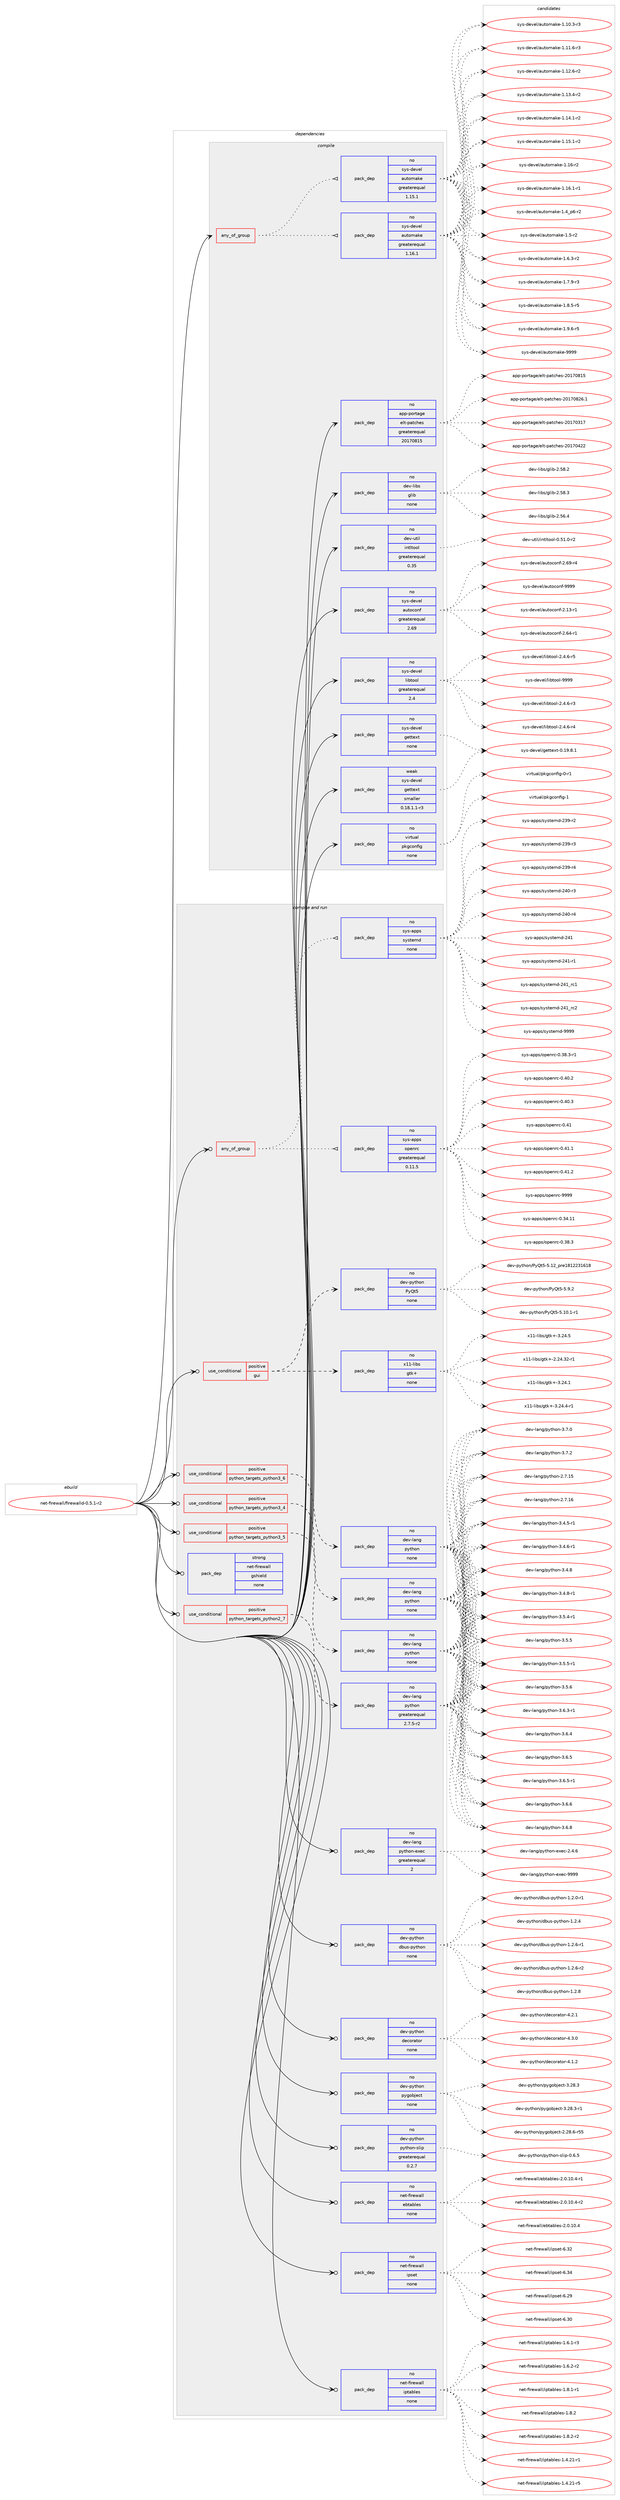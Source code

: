 digraph prolog {

# *************
# Graph options
# *************

newrank=true;
concentrate=true;
compound=true;
graph [rankdir=LR,fontname=Helvetica,fontsize=10,ranksep=1.5];#, ranksep=2.5, nodesep=0.2];
edge  [arrowhead=vee];
node  [fontname=Helvetica,fontsize=10];

# **********
# The ebuild
# **********

subgraph cluster_leftcol {
color=gray;
rank=same;
label=<<i>ebuild</i>>;
id [label="net-firewall/firewalld-0.5.1-r2", color=red, width=4, href="../net-firewall/firewalld-0.5.1-r2.svg"];
}

# ****************
# The dependencies
# ****************

subgraph cluster_midcol {
color=gray;
label=<<i>dependencies</i>>;
subgraph cluster_compile {
fillcolor="#eeeeee";
style=filled;
label=<<i>compile</i>>;
subgraph any25965 {
dependency1651600 [label=<<TABLE BORDER="0" CELLBORDER="1" CELLSPACING="0" CELLPADDING="4"><TR><TD CELLPADDING="10">any_of_group</TD></TR></TABLE>>, shape=none, color=red];subgraph pack1180684 {
dependency1651601 [label=<<TABLE BORDER="0" CELLBORDER="1" CELLSPACING="0" CELLPADDING="4" WIDTH="220"><TR><TD ROWSPAN="6" CELLPADDING="30">pack_dep</TD></TR><TR><TD WIDTH="110">no</TD></TR><TR><TD>sys-devel</TD></TR><TR><TD>automake</TD></TR><TR><TD>greaterequal</TD></TR><TR><TD>1.16.1</TD></TR></TABLE>>, shape=none, color=blue];
}
dependency1651600:e -> dependency1651601:w [weight=20,style="dotted",arrowhead="oinv"];
subgraph pack1180685 {
dependency1651602 [label=<<TABLE BORDER="0" CELLBORDER="1" CELLSPACING="0" CELLPADDING="4" WIDTH="220"><TR><TD ROWSPAN="6" CELLPADDING="30">pack_dep</TD></TR><TR><TD WIDTH="110">no</TD></TR><TR><TD>sys-devel</TD></TR><TR><TD>automake</TD></TR><TR><TD>greaterequal</TD></TR><TR><TD>1.15.1</TD></TR></TABLE>>, shape=none, color=blue];
}
dependency1651600:e -> dependency1651602:w [weight=20,style="dotted",arrowhead="oinv"];
}
id:e -> dependency1651600:w [weight=20,style="solid",arrowhead="vee"];
subgraph pack1180686 {
dependency1651603 [label=<<TABLE BORDER="0" CELLBORDER="1" CELLSPACING="0" CELLPADDING="4" WIDTH="220"><TR><TD ROWSPAN="6" CELLPADDING="30">pack_dep</TD></TR><TR><TD WIDTH="110">no</TD></TR><TR><TD>app-portage</TD></TR><TR><TD>elt-patches</TD></TR><TR><TD>greaterequal</TD></TR><TR><TD>20170815</TD></TR></TABLE>>, shape=none, color=blue];
}
id:e -> dependency1651603:w [weight=20,style="solid",arrowhead="vee"];
subgraph pack1180687 {
dependency1651604 [label=<<TABLE BORDER="0" CELLBORDER="1" CELLSPACING="0" CELLPADDING="4" WIDTH="220"><TR><TD ROWSPAN="6" CELLPADDING="30">pack_dep</TD></TR><TR><TD WIDTH="110">no</TD></TR><TR><TD>dev-libs</TD></TR><TR><TD>glib</TD></TR><TR><TD>none</TD></TR><TR><TD></TD></TR></TABLE>>, shape=none, color=blue];
}
id:e -> dependency1651604:w [weight=20,style="solid",arrowhead="vee"];
subgraph pack1180688 {
dependency1651605 [label=<<TABLE BORDER="0" CELLBORDER="1" CELLSPACING="0" CELLPADDING="4" WIDTH="220"><TR><TD ROWSPAN="6" CELLPADDING="30">pack_dep</TD></TR><TR><TD WIDTH="110">no</TD></TR><TR><TD>dev-util</TD></TR><TR><TD>intltool</TD></TR><TR><TD>greaterequal</TD></TR><TR><TD>0.35</TD></TR></TABLE>>, shape=none, color=blue];
}
id:e -> dependency1651605:w [weight=20,style="solid",arrowhead="vee"];
subgraph pack1180689 {
dependency1651606 [label=<<TABLE BORDER="0" CELLBORDER="1" CELLSPACING="0" CELLPADDING="4" WIDTH="220"><TR><TD ROWSPAN="6" CELLPADDING="30">pack_dep</TD></TR><TR><TD WIDTH="110">no</TD></TR><TR><TD>sys-devel</TD></TR><TR><TD>autoconf</TD></TR><TR><TD>greaterequal</TD></TR><TR><TD>2.69</TD></TR></TABLE>>, shape=none, color=blue];
}
id:e -> dependency1651606:w [weight=20,style="solid",arrowhead="vee"];
subgraph pack1180690 {
dependency1651607 [label=<<TABLE BORDER="0" CELLBORDER="1" CELLSPACING="0" CELLPADDING="4" WIDTH="220"><TR><TD ROWSPAN="6" CELLPADDING="30">pack_dep</TD></TR><TR><TD WIDTH="110">no</TD></TR><TR><TD>sys-devel</TD></TR><TR><TD>gettext</TD></TR><TR><TD>none</TD></TR><TR><TD></TD></TR></TABLE>>, shape=none, color=blue];
}
id:e -> dependency1651607:w [weight=20,style="solid",arrowhead="vee"];
subgraph pack1180691 {
dependency1651608 [label=<<TABLE BORDER="0" CELLBORDER="1" CELLSPACING="0" CELLPADDING="4" WIDTH="220"><TR><TD ROWSPAN="6" CELLPADDING="30">pack_dep</TD></TR><TR><TD WIDTH="110">no</TD></TR><TR><TD>sys-devel</TD></TR><TR><TD>libtool</TD></TR><TR><TD>greaterequal</TD></TR><TR><TD>2.4</TD></TR></TABLE>>, shape=none, color=blue];
}
id:e -> dependency1651608:w [weight=20,style="solid",arrowhead="vee"];
subgraph pack1180692 {
dependency1651609 [label=<<TABLE BORDER="0" CELLBORDER="1" CELLSPACING="0" CELLPADDING="4" WIDTH="220"><TR><TD ROWSPAN="6" CELLPADDING="30">pack_dep</TD></TR><TR><TD WIDTH="110">no</TD></TR><TR><TD>virtual</TD></TR><TR><TD>pkgconfig</TD></TR><TR><TD>none</TD></TR><TR><TD></TD></TR></TABLE>>, shape=none, color=blue];
}
id:e -> dependency1651609:w [weight=20,style="solid",arrowhead="vee"];
subgraph pack1180693 {
dependency1651610 [label=<<TABLE BORDER="0" CELLBORDER="1" CELLSPACING="0" CELLPADDING="4" WIDTH="220"><TR><TD ROWSPAN="6" CELLPADDING="30">pack_dep</TD></TR><TR><TD WIDTH="110">weak</TD></TR><TR><TD>sys-devel</TD></TR><TR><TD>gettext</TD></TR><TR><TD>smaller</TD></TR><TR><TD>0.18.1.1-r3</TD></TR></TABLE>>, shape=none, color=blue];
}
id:e -> dependency1651610:w [weight=20,style="solid",arrowhead="vee"];
}
subgraph cluster_compileandrun {
fillcolor="#eeeeee";
style=filled;
label=<<i>compile and run</i>>;
subgraph any25966 {
dependency1651611 [label=<<TABLE BORDER="0" CELLBORDER="1" CELLSPACING="0" CELLPADDING="4"><TR><TD CELLPADDING="10">any_of_group</TD></TR></TABLE>>, shape=none, color=red];subgraph pack1180694 {
dependency1651612 [label=<<TABLE BORDER="0" CELLBORDER="1" CELLSPACING="0" CELLPADDING="4" WIDTH="220"><TR><TD ROWSPAN="6" CELLPADDING="30">pack_dep</TD></TR><TR><TD WIDTH="110">no</TD></TR><TR><TD>sys-apps</TD></TR><TR><TD>openrc</TD></TR><TR><TD>greaterequal</TD></TR><TR><TD>0.11.5</TD></TR></TABLE>>, shape=none, color=blue];
}
dependency1651611:e -> dependency1651612:w [weight=20,style="dotted",arrowhead="oinv"];
subgraph pack1180695 {
dependency1651613 [label=<<TABLE BORDER="0" CELLBORDER="1" CELLSPACING="0" CELLPADDING="4" WIDTH="220"><TR><TD ROWSPAN="6" CELLPADDING="30">pack_dep</TD></TR><TR><TD WIDTH="110">no</TD></TR><TR><TD>sys-apps</TD></TR><TR><TD>systemd</TD></TR><TR><TD>none</TD></TR><TR><TD></TD></TR></TABLE>>, shape=none, color=blue];
}
dependency1651611:e -> dependency1651613:w [weight=20,style="dotted",arrowhead="oinv"];
}
id:e -> dependency1651611:w [weight=20,style="solid",arrowhead="odotvee"];
subgraph cond444168 {
dependency1651614 [label=<<TABLE BORDER="0" CELLBORDER="1" CELLSPACING="0" CELLPADDING="4"><TR><TD ROWSPAN="3" CELLPADDING="10">use_conditional</TD></TR><TR><TD>positive</TD></TR><TR><TD>gui</TD></TR></TABLE>>, shape=none, color=red];
subgraph pack1180696 {
dependency1651615 [label=<<TABLE BORDER="0" CELLBORDER="1" CELLSPACING="0" CELLPADDING="4" WIDTH="220"><TR><TD ROWSPAN="6" CELLPADDING="30">pack_dep</TD></TR><TR><TD WIDTH="110">no</TD></TR><TR><TD>x11-libs</TD></TR><TR><TD>gtk+</TD></TR><TR><TD>none</TD></TR><TR><TD></TD></TR></TABLE>>, shape=none, color=blue];
}
dependency1651614:e -> dependency1651615:w [weight=20,style="dashed",arrowhead="vee"];
subgraph pack1180697 {
dependency1651616 [label=<<TABLE BORDER="0" CELLBORDER="1" CELLSPACING="0" CELLPADDING="4" WIDTH="220"><TR><TD ROWSPAN="6" CELLPADDING="30">pack_dep</TD></TR><TR><TD WIDTH="110">no</TD></TR><TR><TD>dev-python</TD></TR><TR><TD>PyQt5</TD></TR><TR><TD>none</TD></TR><TR><TD></TD></TR></TABLE>>, shape=none, color=blue];
}
dependency1651614:e -> dependency1651616:w [weight=20,style="dashed",arrowhead="vee"];
}
id:e -> dependency1651614:w [weight=20,style="solid",arrowhead="odotvee"];
subgraph cond444169 {
dependency1651617 [label=<<TABLE BORDER="0" CELLBORDER="1" CELLSPACING="0" CELLPADDING="4"><TR><TD ROWSPAN="3" CELLPADDING="10">use_conditional</TD></TR><TR><TD>positive</TD></TR><TR><TD>python_targets_python2_7</TD></TR></TABLE>>, shape=none, color=red];
subgraph pack1180698 {
dependency1651618 [label=<<TABLE BORDER="0" CELLBORDER="1" CELLSPACING="0" CELLPADDING="4" WIDTH="220"><TR><TD ROWSPAN="6" CELLPADDING="30">pack_dep</TD></TR><TR><TD WIDTH="110">no</TD></TR><TR><TD>dev-lang</TD></TR><TR><TD>python</TD></TR><TR><TD>greaterequal</TD></TR><TR><TD>2.7.5-r2</TD></TR></TABLE>>, shape=none, color=blue];
}
dependency1651617:e -> dependency1651618:w [weight=20,style="dashed",arrowhead="vee"];
}
id:e -> dependency1651617:w [weight=20,style="solid",arrowhead="odotvee"];
subgraph cond444170 {
dependency1651619 [label=<<TABLE BORDER="0" CELLBORDER="1" CELLSPACING="0" CELLPADDING="4"><TR><TD ROWSPAN="3" CELLPADDING="10">use_conditional</TD></TR><TR><TD>positive</TD></TR><TR><TD>python_targets_python3_4</TD></TR></TABLE>>, shape=none, color=red];
subgraph pack1180699 {
dependency1651620 [label=<<TABLE BORDER="0" CELLBORDER="1" CELLSPACING="0" CELLPADDING="4" WIDTH="220"><TR><TD ROWSPAN="6" CELLPADDING="30">pack_dep</TD></TR><TR><TD WIDTH="110">no</TD></TR><TR><TD>dev-lang</TD></TR><TR><TD>python</TD></TR><TR><TD>none</TD></TR><TR><TD></TD></TR></TABLE>>, shape=none, color=blue];
}
dependency1651619:e -> dependency1651620:w [weight=20,style="dashed",arrowhead="vee"];
}
id:e -> dependency1651619:w [weight=20,style="solid",arrowhead="odotvee"];
subgraph cond444171 {
dependency1651621 [label=<<TABLE BORDER="0" CELLBORDER="1" CELLSPACING="0" CELLPADDING="4"><TR><TD ROWSPAN="3" CELLPADDING="10">use_conditional</TD></TR><TR><TD>positive</TD></TR><TR><TD>python_targets_python3_5</TD></TR></TABLE>>, shape=none, color=red];
subgraph pack1180700 {
dependency1651622 [label=<<TABLE BORDER="0" CELLBORDER="1" CELLSPACING="0" CELLPADDING="4" WIDTH="220"><TR><TD ROWSPAN="6" CELLPADDING="30">pack_dep</TD></TR><TR><TD WIDTH="110">no</TD></TR><TR><TD>dev-lang</TD></TR><TR><TD>python</TD></TR><TR><TD>none</TD></TR><TR><TD></TD></TR></TABLE>>, shape=none, color=blue];
}
dependency1651621:e -> dependency1651622:w [weight=20,style="dashed",arrowhead="vee"];
}
id:e -> dependency1651621:w [weight=20,style="solid",arrowhead="odotvee"];
subgraph cond444172 {
dependency1651623 [label=<<TABLE BORDER="0" CELLBORDER="1" CELLSPACING="0" CELLPADDING="4"><TR><TD ROWSPAN="3" CELLPADDING="10">use_conditional</TD></TR><TR><TD>positive</TD></TR><TR><TD>python_targets_python3_6</TD></TR></TABLE>>, shape=none, color=red];
subgraph pack1180701 {
dependency1651624 [label=<<TABLE BORDER="0" CELLBORDER="1" CELLSPACING="0" CELLPADDING="4" WIDTH="220"><TR><TD ROWSPAN="6" CELLPADDING="30">pack_dep</TD></TR><TR><TD WIDTH="110">no</TD></TR><TR><TD>dev-lang</TD></TR><TR><TD>python</TD></TR><TR><TD>none</TD></TR><TR><TD></TD></TR></TABLE>>, shape=none, color=blue];
}
dependency1651623:e -> dependency1651624:w [weight=20,style="dashed",arrowhead="vee"];
}
id:e -> dependency1651623:w [weight=20,style="solid",arrowhead="odotvee"];
subgraph pack1180702 {
dependency1651625 [label=<<TABLE BORDER="0" CELLBORDER="1" CELLSPACING="0" CELLPADDING="4" WIDTH="220"><TR><TD ROWSPAN="6" CELLPADDING="30">pack_dep</TD></TR><TR><TD WIDTH="110">no</TD></TR><TR><TD>dev-lang</TD></TR><TR><TD>python-exec</TD></TR><TR><TD>greaterequal</TD></TR><TR><TD>2</TD></TR></TABLE>>, shape=none, color=blue];
}
id:e -> dependency1651625:w [weight=20,style="solid",arrowhead="odotvee"];
subgraph pack1180703 {
dependency1651626 [label=<<TABLE BORDER="0" CELLBORDER="1" CELLSPACING="0" CELLPADDING="4" WIDTH="220"><TR><TD ROWSPAN="6" CELLPADDING="30">pack_dep</TD></TR><TR><TD WIDTH="110">no</TD></TR><TR><TD>dev-python</TD></TR><TR><TD>dbus-python</TD></TR><TR><TD>none</TD></TR><TR><TD></TD></TR></TABLE>>, shape=none, color=blue];
}
id:e -> dependency1651626:w [weight=20,style="solid",arrowhead="odotvee"];
subgraph pack1180704 {
dependency1651627 [label=<<TABLE BORDER="0" CELLBORDER="1" CELLSPACING="0" CELLPADDING="4" WIDTH="220"><TR><TD ROWSPAN="6" CELLPADDING="30">pack_dep</TD></TR><TR><TD WIDTH="110">no</TD></TR><TR><TD>dev-python</TD></TR><TR><TD>decorator</TD></TR><TR><TD>none</TD></TR><TR><TD></TD></TR></TABLE>>, shape=none, color=blue];
}
id:e -> dependency1651627:w [weight=20,style="solid",arrowhead="odotvee"];
subgraph pack1180705 {
dependency1651628 [label=<<TABLE BORDER="0" CELLBORDER="1" CELLSPACING="0" CELLPADDING="4" WIDTH="220"><TR><TD ROWSPAN="6" CELLPADDING="30">pack_dep</TD></TR><TR><TD WIDTH="110">no</TD></TR><TR><TD>dev-python</TD></TR><TR><TD>pygobject</TD></TR><TR><TD>none</TD></TR><TR><TD></TD></TR></TABLE>>, shape=none, color=blue];
}
id:e -> dependency1651628:w [weight=20,style="solid",arrowhead="odotvee"];
subgraph pack1180706 {
dependency1651629 [label=<<TABLE BORDER="0" CELLBORDER="1" CELLSPACING="0" CELLPADDING="4" WIDTH="220"><TR><TD ROWSPAN="6" CELLPADDING="30">pack_dep</TD></TR><TR><TD WIDTH="110">no</TD></TR><TR><TD>dev-python</TD></TR><TR><TD>python-slip</TD></TR><TR><TD>greaterequal</TD></TR><TR><TD>0.2.7</TD></TR></TABLE>>, shape=none, color=blue];
}
id:e -> dependency1651629:w [weight=20,style="solid",arrowhead="odotvee"];
subgraph pack1180707 {
dependency1651630 [label=<<TABLE BORDER="0" CELLBORDER="1" CELLSPACING="0" CELLPADDING="4" WIDTH="220"><TR><TD ROWSPAN="6" CELLPADDING="30">pack_dep</TD></TR><TR><TD WIDTH="110">no</TD></TR><TR><TD>net-firewall</TD></TR><TR><TD>ebtables</TD></TR><TR><TD>none</TD></TR><TR><TD></TD></TR></TABLE>>, shape=none, color=blue];
}
id:e -> dependency1651630:w [weight=20,style="solid",arrowhead="odotvee"];
subgraph pack1180708 {
dependency1651631 [label=<<TABLE BORDER="0" CELLBORDER="1" CELLSPACING="0" CELLPADDING="4" WIDTH="220"><TR><TD ROWSPAN="6" CELLPADDING="30">pack_dep</TD></TR><TR><TD WIDTH="110">no</TD></TR><TR><TD>net-firewall</TD></TR><TR><TD>ipset</TD></TR><TR><TD>none</TD></TR><TR><TD></TD></TR></TABLE>>, shape=none, color=blue];
}
id:e -> dependency1651631:w [weight=20,style="solid",arrowhead="odotvee"];
subgraph pack1180709 {
dependency1651632 [label=<<TABLE BORDER="0" CELLBORDER="1" CELLSPACING="0" CELLPADDING="4" WIDTH="220"><TR><TD ROWSPAN="6" CELLPADDING="30">pack_dep</TD></TR><TR><TD WIDTH="110">no</TD></TR><TR><TD>net-firewall</TD></TR><TR><TD>iptables</TD></TR><TR><TD>none</TD></TR><TR><TD></TD></TR></TABLE>>, shape=none, color=blue];
}
id:e -> dependency1651632:w [weight=20,style="solid",arrowhead="odotvee"];
subgraph pack1180710 {
dependency1651633 [label=<<TABLE BORDER="0" CELLBORDER="1" CELLSPACING="0" CELLPADDING="4" WIDTH="220"><TR><TD ROWSPAN="6" CELLPADDING="30">pack_dep</TD></TR><TR><TD WIDTH="110">strong</TD></TR><TR><TD>net-firewall</TD></TR><TR><TD>gshield</TD></TR><TR><TD>none</TD></TR><TR><TD></TD></TR></TABLE>>, shape=none, color=blue];
}
id:e -> dependency1651633:w [weight=20,style="solid",arrowhead="odotvee"];
}
subgraph cluster_run {
fillcolor="#eeeeee";
style=filled;
label=<<i>run</i>>;
}
}

# **************
# The candidates
# **************

subgraph cluster_choices {
rank=same;
color=gray;
label=<<i>candidates</i>>;

subgraph choice1180684 {
color=black;
nodesep=1;
choice11512111545100101118101108479711711611110997107101454946494846514511451 [label="sys-devel/automake-1.10.3-r3", color=red, width=4,href="../sys-devel/automake-1.10.3-r3.svg"];
choice11512111545100101118101108479711711611110997107101454946494946544511451 [label="sys-devel/automake-1.11.6-r3", color=red, width=4,href="../sys-devel/automake-1.11.6-r3.svg"];
choice11512111545100101118101108479711711611110997107101454946495046544511450 [label="sys-devel/automake-1.12.6-r2", color=red, width=4,href="../sys-devel/automake-1.12.6-r2.svg"];
choice11512111545100101118101108479711711611110997107101454946495146524511450 [label="sys-devel/automake-1.13.4-r2", color=red, width=4,href="../sys-devel/automake-1.13.4-r2.svg"];
choice11512111545100101118101108479711711611110997107101454946495246494511450 [label="sys-devel/automake-1.14.1-r2", color=red, width=4,href="../sys-devel/automake-1.14.1-r2.svg"];
choice11512111545100101118101108479711711611110997107101454946495346494511450 [label="sys-devel/automake-1.15.1-r2", color=red, width=4,href="../sys-devel/automake-1.15.1-r2.svg"];
choice1151211154510010111810110847971171161111099710710145494649544511450 [label="sys-devel/automake-1.16-r2", color=red, width=4,href="../sys-devel/automake-1.16-r2.svg"];
choice11512111545100101118101108479711711611110997107101454946495446494511449 [label="sys-devel/automake-1.16.1-r1", color=red, width=4,href="../sys-devel/automake-1.16.1-r1.svg"];
choice115121115451001011181011084797117116111109971071014549465295112544511450 [label="sys-devel/automake-1.4_p6-r2", color=red, width=4,href="../sys-devel/automake-1.4_p6-r2.svg"];
choice11512111545100101118101108479711711611110997107101454946534511450 [label="sys-devel/automake-1.5-r2", color=red, width=4,href="../sys-devel/automake-1.5-r2.svg"];
choice115121115451001011181011084797117116111109971071014549465446514511450 [label="sys-devel/automake-1.6.3-r2", color=red, width=4,href="../sys-devel/automake-1.6.3-r2.svg"];
choice115121115451001011181011084797117116111109971071014549465546574511451 [label="sys-devel/automake-1.7.9-r3", color=red, width=4,href="../sys-devel/automake-1.7.9-r3.svg"];
choice115121115451001011181011084797117116111109971071014549465646534511453 [label="sys-devel/automake-1.8.5-r5", color=red, width=4,href="../sys-devel/automake-1.8.5-r5.svg"];
choice115121115451001011181011084797117116111109971071014549465746544511453 [label="sys-devel/automake-1.9.6-r5", color=red, width=4,href="../sys-devel/automake-1.9.6-r5.svg"];
choice115121115451001011181011084797117116111109971071014557575757 [label="sys-devel/automake-9999", color=red, width=4,href="../sys-devel/automake-9999.svg"];
dependency1651601:e -> choice11512111545100101118101108479711711611110997107101454946494846514511451:w [style=dotted,weight="100"];
dependency1651601:e -> choice11512111545100101118101108479711711611110997107101454946494946544511451:w [style=dotted,weight="100"];
dependency1651601:e -> choice11512111545100101118101108479711711611110997107101454946495046544511450:w [style=dotted,weight="100"];
dependency1651601:e -> choice11512111545100101118101108479711711611110997107101454946495146524511450:w [style=dotted,weight="100"];
dependency1651601:e -> choice11512111545100101118101108479711711611110997107101454946495246494511450:w [style=dotted,weight="100"];
dependency1651601:e -> choice11512111545100101118101108479711711611110997107101454946495346494511450:w [style=dotted,weight="100"];
dependency1651601:e -> choice1151211154510010111810110847971171161111099710710145494649544511450:w [style=dotted,weight="100"];
dependency1651601:e -> choice11512111545100101118101108479711711611110997107101454946495446494511449:w [style=dotted,weight="100"];
dependency1651601:e -> choice115121115451001011181011084797117116111109971071014549465295112544511450:w [style=dotted,weight="100"];
dependency1651601:e -> choice11512111545100101118101108479711711611110997107101454946534511450:w [style=dotted,weight="100"];
dependency1651601:e -> choice115121115451001011181011084797117116111109971071014549465446514511450:w [style=dotted,weight="100"];
dependency1651601:e -> choice115121115451001011181011084797117116111109971071014549465546574511451:w [style=dotted,weight="100"];
dependency1651601:e -> choice115121115451001011181011084797117116111109971071014549465646534511453:w [style=dotted,weight="100"];
dependency1651601:e -> choice115121115451001011181011084797117116111109971071014549465746544511453:w [style=dotted,weight="100"];
dependency1651601:e -> choice115121115451001011181011084797117116111109971071014557575757:w [style=dotted,weight="100"];
}
subgraph choice1180685 {
color=black;
nodesep=1;
choice11512111545100101118101108479711711611110997107101454946494846514511451 [label="sys-devel/automake-1.10.3-r3", color=red, width=4,href="../sys-devel/automake-1.10.3-r3.svg"];
choice11512111545100101118101108479711711611110997107101454946494946544511451 [label="sys-devel/automake-1.11.6-r3", color=red, width=4,href="../sys-devel/automake-1.11.6-r3.svg"];
choice11512111545100101118101108479711711611110997107101454946495046544511450 [label="sys-devel/automake-1.12.6-r2", color=red, width=4,href="../sys-devel/automake-1.12.6-r2.svg"];
choice11512111545100101118101108479711711611110997107101454946495146524511450 [label="sys-devel/automake-1.13.4-r2", color=red, width=4,href="../sys-devel/automake-1.13.4-r2.svg"];
choice11512111545100101118101108479711711611110997107101454946495246494511450 [label="sys-devel/automake-1.14.1-r2", color=red, width=4,href="../sys-devel/automake-1.14.1-r2.svg"];
choice11512111545100101118101108479711711611110997107101454946495346494511450 [label="sys-devel/automake-1.15.1-r2", color=red, width=4,href="../sys-devel/automake-1.15.1-r2.svg"];
choice1151211154510010111810110847971171161111099710710145494649544511450 [label="sys-devel/automake-1.16-r2", color=red, width=4,href="../sys-devel/automake-1.16-r2.svg"];
choice11512111545100101118101108479711711611110997107101454946495446494511449 [label="sys-devel/automake-1.16.1-r1", color=red, width=4,href="../sys-devel/automake-1.16.1-r1.svg"];
choice115121115451001011181011084797117116111109971071014549465295112544511450 [label="sys-devel/automake-1.4_p6-r2", color=red, width=4,href="../sys-devel/automake-1.4_p6-r2.svg"];
choice11512111545100101118101108479711711611110997107101454946534511450 [label="sys-devel/automake-1.5-r2", color=red, width=4,href="../sys-devel/automake-1.5-r2.svg"];
choice115121115451001011181011084797117116111109971071014549465446514511450 [label="sys-devel/automake-1.6.3-r2", color=red, width=4,href="../sys-devel/automake-1.6.3-r2.svg"];
choice115121115451001011181011084797117116111109971071014549465546574511451 [label="sys-devel/automake-1.7.9-r3", color=red, width=4,href="../sys-devel/automake-1.7.9-r3.svg"];
choice115121115451001011181011084797117116111109971071014549465646534511453 [label="sys-devel/automake-1.8.5-r5", color=red, width=4,href="../sys-devel/automake-1.8.5-r5.svg"];
choice115121115451001011181011084797117116111109971071014549465746544511453 [label="sys-devel/automake-1.9.6-r5", color=red, width=4,href="../sys-devel/automake-1.9.6-r5.svg"];
choice115121115451001011181011084797117116111109971071014557575757 [label="sys-devel/automake-9999", color=red, width=4,href="../sys-devel/automake-9999.svg"];
dependency1651602:e -> choice11512111545100101118101108479711711611110997107101454946494846514511451:w [style=dotted,weight="100"];
dependency1651602:e -> choice11512111545100101118101108479711711611110997107101454946494946544511451:w [style=dotted,weight="100"];
dependency1651602:e -> choice11512111545100101118101108479711711611110997107101454946495046544511450:w [style=dotted,weight="100"];
dependency1651602:e -> choice11512111545100101118101108479711711611110997107101454946495146524511450:w [style=dotted,weight="100"];
dependency1651602:e -> choice11512111545100101118101108479711711611110997107101454946495246494511450:w [style=dotted,weight="100"];
dependency1651602:e -> choice11512111545100101118101108479711711611110997107101454946495346494511450:w [style=dotted,weight="100"];
dependency1651602:e -> choice1151211154510010111810110847971171161111099710710145494649544511450:w [style=dotted,weight="100"];
dependency1651602:e -> choice11512111545100101118101108479711711611110997107101454946495446494511449:w [style=dotted,weight="100"];
dependency1651602:e -> choice115121115451001011181011084797117116111109971071014549465295112544511450:w [style=dotted,weight="100"];
dependency1651602:e -> choice11512111545100101118101108479711711611110997107101454946534511450:w [style=dotted,weight="100"];
dependency1651602:e -> choice115121115451001011181011084797117116111109971071014549465446514511450:w [style=dotted,weight="100"];
dependency1651602:e -> choice115121115451001011181011084797117116111109971071014549465546574511451:w [style=dotted,weight="100"];
dependency1651602:e -> choice115121115451001011181011084797117116111109971071014549465646534511453:w [style=dotted,weight="100"];
dependency1651602:e -> choice115121115451001011181011084797117116111109971071014549465746544511453:w [style=dotted,weight="100"];
dependency1651602:e -> choice115121115451001011181011084797117116111109971071014557575757:w [style=dotted,weight="100"];
}
subgraph choice1180686 {
color=black;
nodesep=1;
choice97112112451121111141169710310147101108116451129711699104101115455048495548514955 [label="app-portage/elt-patches-20170317", color=red, width=4,href="../app-portage/elt-patches-20170317.svg"];
choice97112112451121111141169710310147101108116451129711699104101115455048495548525050 [label="app-portage/elt-patches-20170422", color=red, width=4,href="../app-portage/elt-patches-20170422.svg"];
choice97112112451121111141169710310147101108116451129711699104101115455048495548564953 [label="app-portage/elt-patches-20170815", color=red, width=4,href="../app-portage/elt-patches-20170815.svg"];
choice971121124511211111411697103101471011081164511297116991041011154550484955485650544649 [label="app-portage/elt-patches-20170826.1", color=red, width=4,href="../app-portage/elt-patches-20170826.1.svg"];
dependency1651603:e -> choice97112112451121111141169710310147101108116451129711699104101115455048495548514955:w [style=dotted,weight="100"];
dependency1651603:e -> choice97112112451121111141169710310147101108116451129711699104101115455048495548525050:w [style=dotted,weight="100"];
dependency1651603:e -> choice97112112451121111141169710310147101108116451129711699104101115455048495548564953:w [style=dotted,weight="100"];
dependency1651603:e -> choice971121124511211111411697103101471011081164511297116991041011154550484955485650544649:w [style=dotted,weight="100"];
}
subgraph choice1180687 {
color=black;
nodesep=1;
choice1001011184510810598115471031081059845504653544652 [label="dev-libs/glib-2.56.4", color=red, width=4,href="../dev-libs/glib-2.56.4.svg"];
choice1001011184510810598115471031081059845504653564650 [label="dev-libs/glib-2.58.2", color=red, width=4,href="../dev-libs/glib-2.58.2.svg"];
choice1001011184510810598115471031081059845504653564651 [label="dev-libs/glib-2.58.3", color=red, width=4,href="../dev-libs/glib-2.58.3.svg"];
dependency1651604:e -> choice1001011184510810598115471031081059845504653544652:w [style=dotted,weight="100"];
dependency1651604:e -> choice1001011184510810598115471031081059845504653564650:w [style=dotted,weight="100"];
dependency1651604:e -> choice1001011184510810598115471031081059845504653564651:w [style=dotted,weight="100"];
}
subgraph choice1180688 {
color=black;
nodesep=1;
choice1001011184511711610510847105110116108116111111108454846534946484511450 [label="dev-util/intltool-0.51.0-r2", color=red, width=4,href="../dev-util/intltool-0.51.0-r2.svg"];
dependency1651605:e -> choice1001011184511711610510847105110116108116111111108454846534946484511450:w [style=dotted,weight="100"];
}
subgraph choice1180689 {
color=black;
nodesep=1;
choice1151211154510010111810110847971171161119911111010245504649514511449 [label="sys-devel/autoconf-2.13-r1", color=red, width=4,href="../sys-devel/autoconf-2.13-r1.svg"];
choice1151211154510010111810110847971171161119911111010245504654524511449 [label="sys-devel/autoconf-2.64-r1", color=red, width=4,href="../sys-devel/autoconf-2.64-r1.svg"];
choice1151211154510010111810110847971171161119911111010245504654574511452 [label="sys-devel/autoconf-2.69-r4", color=red, width=4,href="../sys-devel/autoconf-2.69-r4.svg"];
choice115121115451001011181011084797117116111991111101024557575757 [label="sys-devel/autoconf-9999", color=red, width=4,href="../sys-devel/autoconf-9999.svg"];
dependency1651606:e -> choice1151211154510010111810110847971171161119911111010245504649514511449:w [style=dotted,weight="100"];
dependency1651606:e -> choice1151211154510010111810110847971171161119911111010245504654524511449:w [style=dotted,weight="100"];
dependency1651606:e -> choice1151211154510010111810110847971171161119911111010245504654574511452:w [style=dotted,weight="100"];
dependency1651606:e -> choice115121115451001011181011084797117116111991111101024557575757:w [style=dotted,weight="100"];
}
subgraph choice1180690 {
color=black;
nodesep=1;
choice1151211154510010111810110847103101116116101120116454846495746564649 [label="sys-devel/gettext-0.19.8.1", color=red, width=4,href="../sys-devel/gettext-0.19.8.1.svg"];
dependency1651607:e -> choice1151211154510010111810110847103101116116101120116454846495746564649:w [style=dotted,weight="100"];
}
subgraph choice1180691 {
color=black;
nodesep=1;
choice1151211154510010111810110847108105981161111111084550465246544511451 [label="sys-devel/libtool-2.4.6-r3", color=red, width=4,href="../sys-devel/libtool-2.4.6-r3.svg"];
choice1151211154510010111810110847108105981161111111084550465246544511452 [label="sys-devel/libtool-2.4.6-r4", color=red, width=4,href="../sys-devel/libtool-2.4.6-r4.svg"];
choice1151211154510010111810110847108105981161111111084550465246544511453 [label="sys-devel/libtool-2.4.6-r5", color=red, width=4,href="../sys-devel/libtool-2.4.6-r5.svg"];
choice1151211154510010111810110847108105981161111111084557575757 [label="sys-devel/libtool-9999", color=red, width=4,href="../sys-devel/libtool-9999.svg"];
dependency1651608:e -> choice1151211154510010111810110847108105981161111111084550465246544511451:w [style=dotted,weight="100"];
dependency1651608:e -> choice1151211154510010111810110847108105981161111111084550465246544511452:w [style=dotted,weight="100"];
dependency1651608:e -> choice1151211154510010111810110847108105981161111111084550465246544511453:w [style=dotted,weight="100"];
dependency1651608:e -> choice1151211154510010111810110847108105981161111111084557575757:w [style=dotted,weight="100"];
}
subgraph choice1180692 {
color=black;
nodesep=1;
choice11810511411611797108471121071039911111010210510345484511449 [label="virtual/pkgconfig-0-r1", color=red, width=4,href="../virtual/pkgconfig-0-r1.svg"];
choice1181051141161179710847112107103991111101021051034549 [label="virtual/pkgconfig-1", color=red, width=4,href="../virtual/pkgconfig-1.svg"];
dependency1651609:e -> choice11810511411611797108471121071039911111010210510345484511449:w [style=dotted,weight="100"];
dependency1651609:e -> choice1181051141161179710847112107103991111101021051034549:w [style=dotted,weight="100"];
}
subgraph choice1180693 {
color=black;
nodesep=1;
choice1151211154510010111810110847103101116116101120116454846495746564649 [label="sys-devel/gettext-0.19.8.1", color=red, width=4,href="../sys-devel/gettext-0.19.8.1.svg"];
dependency1651610:e -> choice1151211154510010111810110847103101116116101120116454846495746564649:w [style=dotted,weight="100"];
}
subgraph choice1180694 {
color=black;
nodesep=1;
choice115121115459711211211547111112101110114994548465152464949 [label="sys-apps/openrc-0.34.11", color=red, width=4,href="../sys-apps/openrc-0.34.11.svg"];
choice1151211154597112112115471111121011101149945484651564651 [label="sys-apps/openrc-0.38.3", color=red, width=4,href="../sys-apps/openrc-0.38.3.svg"];
choice11512111545971121121154711111210111011499454846515646514511449 [label="sys-apps/openrc-0.38.3-r1", color=red, width=4,href="../sys-apps/openrc-0.38.3-r1.svg"];
choice1151211154597112112115471111121011101149945484652484650 [label="sys-apps/openrc-0.40.2", color=red, width=4,href="../sys-apps/openrc-0.40.2.svg"];
choice1151211154597112112115471111121011101149945484652484651 [label="sys-apps/openrc-0.40.3", color=red, width=4,href="../sys-apps/openrc-0.40.3.svg"];
choice115121115459711211211547111112101110114994548465249 [label="sys-apps/openrc-0.41", color=red, width=4,href="../sys-apps/openrc-0.41.svg"];
choice1151211154597112112115471111121011101149945484652494649 [label="sys-apps/openrc-0.41.1", color=red, width=4,href="../sys-apps/openrc-0.41.1.svg"];
choice1151211154597112112115471111121011101149945484652494650 [label="sys-apps/openrc-0.41.2", color=red, width=4,href="../sys-apps/openrc-0.41.2.svg"];
choice115121115459711211211547111112101110114994557575757 [label="sys-apps/openrc-9999", color=red, width=4,href="../sys-apps/openrc-9999.svg"];
dependency1651612:e -> choice115121115459711211211547111112101110114994548465152464949:w [style=dotted,weight="100"];
dependency1651612:e -> choice1151211154597112112115471111121011101149945484651564651:w [style=dotted,weight="100"];
dependency1651612:e -> choice11512111545971121121154711111210111011499454846515646514511449:w [style=dotted,weight="100"];
dependency1651612:e -> choice1151211154597112112115471111121011101149945484652484650:w [style=dotted,weight="100"];
dependency1651612:e -> choice1151211154597112112115471111121011101149945484652484651:w [style=dotted,weight="100"];
dependency1651612:e -> choice115121115459711211211547111112101110114994548465249:w [style=dotted,weight="100"];
dependency1651612:e -> choice1151211154597112112115471111121011101149945484652494649:w [style=dotted,weight="100"];
dependency1651612:e -> choice1151211154597112112115471111121011101149945484652494650:w [style=dotted,weight="100"];
dependency1651612:e -> choice115121115459711211211547111112101110114994557575757:w [style=dotted,weight="100"];
}
subgraph choice1180695 {
color=black;
nodesep=1;
choice115121115459711211211547115121115116101109100455051574511450 [label="sys-apps/systemd-239-r2", color=red, width=4,href="../sys-apps/systemd-239-r2.svg"];
choice115121115459711211211547115121115116101109100455051574511451 [label="sys-apps/systemd-239-r3", color=red, width=4,href="../sys-apps/systemd-239-r3.svg"];
choice115121115459711211211547115121115116101109100455051574511452 [label="sys-apps/systemd-239-r4", color=red, width=4,href="../sys-apps/systemd-239-r4.svg"];
choice115121115459711211211547115121115116101109100455052484511451 [label="sys-apps/systemd-240-r3", color=red, width=4,href="../sys-apps/systemd-240-r3.svg"];
choice115121115459711211211547115121115116101109100455052484511452 [label="sys-apps/systemd-240-r4", color=red, width=4,href="../sys-apps/systemd-240-r4.svg"];
choice11512111545971121121154711512111511610110910045505249 [label="sys-apps/systemd-241", color=red, width=4,href="../sys-apps/systemd-241.svg"];
choice115121115459711211211547115121115116101109100455052494511449 [label="sys-apps/systemd-241-r1", color=red, width=4,href="../sys-apps/systemd-241-r1.svg"];
choice11512111545971121121154711512111511610110910045505249951149949 [label="sys-apps/systemd-241_rc1", color=red, width=4,href="../sys-apps/systemd-241_rc1.svg"];
choice11512111545971121121154711512111511610110910045505249951149950 [label="sys-apps/systemd-241_rc2", color=red, width=4,href="../sys-apps/systemd-241_rc2.svg"];
choice1151211154597112112115471151211151161011091004557575757 [label="sys-apps/systemd-9999", color=red, width=4,href="../sys-apps/systemd-9999.svg"];
dependency1651613:e -> choice115121115459711211211547115121115116101109100455051574511450:w [style=dotted,weight="100"];
dependency1651613:e -> choice115121115459711211211547115121115116101109100455051574511451:w [style=dotted,weight="100"];
dependency1651613:e -> choice115121115459711211211547115121115116101109100455051574511452:w [style=dotted,weight="100"];
dependency1651613:e -> choice115121115459711211211547115121115116101109100455052484511451:w [style=dotted,weight="100"];
dependency1651613:e -> choice115121115459711211211547115121115116101109100455052484511452:w [style=dotted,weight="100"];
dependency1651613:e -> choice11512111545971121121154711512111511610110910045505249:w [style=dotted,weight="100"];
dependency1651613:e -> choice115121115459711211211547115121115116101109100455052494511449:w [style=dotted,weight="100"];
dependency1651613:e -> choice11512111545971121121154711512111511610110910045505249951149949:w [style=dotted,weight="100"];
dependency1651613:e -> choice11512111545971121121154711512111511610110910045505249951149950:w [style=dotted,weight="100"];
dependency1651613:e -> choice1151211154597112112115471151211151161011091004557575757:w [style=dotted,weight="100"];
}
subgraph choice1180696 {
color=black;
nodesep=1;
choice12049494510810598115471031161074345504650524651504511449 [label="x11-libs/gtk+-2.24.32-r1", color=red, width=4,href="../x11-libs/gtk+-2.24.32-r1.svg"];
choice12049494510810598115471031161074345514650524649 [label="x11-libs/gtk+-3.24.1", color=red, width=4,href="../x11-libs/gtk+-3.24.1.svg"];
choice120494945108105981154710311610743455146505246524511449 [label="x11-libs/gtk+-3.24.4-r1", color=red, width=4,href="../x11-libs/gtk+-3.24.4-r1.svg"];
choice12049494510810598115471031161074345514650524653 [label="x11-libs/gtk+-3.24.5", color=red, width=4,href="../x11-libs/gtk+-3.24.5.svg"];
dependency1651615:e -> choice12049494510810598115471031161074345504650524651504511449:w [style=dotted,weight="100"];
dependency1651615:e -> choice12049494510810598115471031161074345514650524649:w [style=dotted,weight="100"];
dependency1651615:e -> choice120494945108105981154710311610743455146505246524511449:w [style=dotted,weight="100"];
dependency1651615:e -> choice12049494510810598115471031161074345514650524653:w [style=dotted,weight="100"];
}
subgraph choice1180697 {
color=black;
nodesep=1;
choice1001011184511212111610411111047801218111653455346494846494511449 [label="dev-python/PyQt5-5.10.1-r1", color=red, width=4,href="../dev-python/PyQt5-5.10.1-r1.svg"];
choice100101118451121211161041111104780121811165345534649509511211410149564950505149544956 [label="dev-python/PyQt5-5.12_pre1812231618", color=red, width=4,href="../dev-python/PyQt5-5.12_pre1812231618.svg"];
choice1001011184511212111610411111047801218111653455346574650 [label="dev-python/PyQt5-5.9.2", color=red, width=4,href="../dev-python/PyQt5-5.9.2.svg"];
dependency1651616:e -> choice1001011184511212111610411111047801218111653455346494846494511449:w [style=dotted,weight="100"];
dependency1651616:e -> choice100101118451121211161041111104780121811165345534649509511211410149564950505149544956:w [style=dotted,weight="100"];
dependency1651616:e -> choice1001011184511212111610411111047801218111653455346574650:w [style=dotted,weight="100"];
}
subgraph choice1180698 {
color=black;
nodesep=1;
choice10010111845108971101034711212111610411111045504655464953 [label="dev-lang/python-2.7.15", color=red, width=4,href="../dev-lang/python-2.7.15.svg"];
choice10010111845108971101034711212111610411111045504655464954 [label="dev-lang/python-2.7.16", color=red, width=4,href="../dev-lang/python-2.7.16.svg"];
choice1001011184510897110103471121211161041111104551465246534511449 [label="dev-lang/python-3.4.5-r1", color=red, width=4,href="../dev-lang/python-3.4.5-r1.svg"];
choice1001011184510897110103471121211161041111104551465246544511449 [label="dev-lang/python-3.4.6-r1", color=red, width=4,href="../dev-lang/python-3.4.6-r1.svg"];
choice100101118451089711010347112121116104111110455146524656 [label="dev-lang/python-3.4.8", color=red, width=4,href="../dev-lang/python-3.4.8.svg"];
choice1001011184510897110103471121211161041111104551465246564511449 [label="dev-lang/python-3.4.8-r1", color=red, width=4,href="../dev-lang/python-3.4.8-r1.svg"];
choice1001011184510897110103471121211161041111104551465346524511449 [label="dev-lang/python-3.5.4-r1", color=red, width=4,href="../dev-lang/python-3.5.4-r1.svg"];
choice100101118451089711010347112121116104111110455146534653 [label="dev-lang/python-3.5.5", color=red, width=4,href="../dev-lang/python-3.5.5.svg"];
choice1001011184510897110103471121211161041111104551465346534511449 [label="dev-lang/python-3.5.5-r1", color=red, width=4,href="../dev-lang/python-3.5.5-r1.svg"];
choice100101118451089711010347112121116104111110455146534654 [label="dev-lang/python-3.5.6", color=red, width=4,href="../dev-lang/python-3.5.6.svg"];
choice1001011184510897110103471121211161041111104551465446514511449 [label="dev-lang/python-3.6.3-r1", color=red, width=4,href="../dev-lang/python-3.6.3-r1.svg"];
choice100101118451089711010347112121116104111110455146544652 [label="dev-lang/python-3.6.4", color=red, width=4,href="../dev-lang/python-3.6.4.svg"];
choice100101118451089711010347112121116104111110455146544653 [label="dev-lang/python-3.6.5", color=red, width=4,href="../dev-lang/python-3.6.5.svg"];
choice1001011184510897110103471121211161041111104551465446534511449 [label="dev-lang/python-3.6.5-r1", color=red, width=4,href="../dev-lang/python-3.6.5-r1.svg"];
choice100101118451089711010347112121116104111110455146544654 [label="dev-lang/python-3.6.6", color=red, width=4,href="../dev-lang/python-3.6.6.svg"];
choice100101118451089711010347112121116104111110455146544656 [label="dev-lang/python-3.6.8", color=red, width=4,href="../dev-lang/python-3.6.8.svg"];
choice100101118451089711010347112121116104111110455146554648 [label="dev-lang/python-3.7.0", color=red, width=4,href="../dev-lang/python-3.7.0.svg"];
choice100101118451089711010347112121116104111110455146554650 [label="dev-lang/python-3.7.2", color=red, width=4,href="../dev-lang/python-3.7.2.svg"];
dependency1651618:e -> choice10010111845108971101034711212111610411111045504655464953:w [style=dotted,weight="100"];
dependency1651618:e -> choice10010111845108971101034711212111610411111045504655464954:w [style=dotted,weight="100"];
dependency1651618:e -> choice1001011184510897110103471121211161041111104551465246534511449:w [style=dotted,weight="100"];
dependency1651618:e -> choice1001011184510897110103471121211161041111104551465246544511449:w [style=dotted,weight="100"];
dependency1651618:e -> choice100101118451089711010347112121116104111110455146524656:w [style=dotted,weight="100"];
dependency1651618:e -> choice1001011184510897110103471121211161041111104551465246564511449:w [style=dotted,weight="100"];
dependency1651618:e -> choice1001011184510897110103471121211161041111104551465346524511449:w [style=dotted,weight="100"];
dependency1651618:e -> choice100101118451089711010347112121116104111110455146534653:w [style=dotted,weight="100"];
dependency1651618:e -> choice1001011184510897110103471121211161041111104551465346534511449:w [style=dotted,weight="100"];
dependency1651618:e -> choice100101118451089711010347112121116104111110455146534654:w [style=dotted,weight="100"];
dependency1651618:e -> choice1001011184510897110103471121211161041111104551465446514511449:w [style=dotted,weight="100"];
dependency1651618:e -> choice100101118451089711010347112121116104111110455146544652:w [style=dotted,weight="100"];
dependency1651618:e -> choice100101118451089711010347112121116104111110455146544653:w [style=dotted,weight="100"];
dependency1651618:e -> choice1001011184510897110103471121211161041111104551465446534511449:w [style=dotted,weight="100"];
dependency1651618:e -> choice100101118451089711010347112121116104111110455146544654:w [style=dotted,weight="100"];
dependency1651618:e -> choice100101118451089711010347112121116104111110455146544656:w [style=dotted,weight="100"];
dependency1651618:e -> choice100101118451089711010347112121116104111110455146554648:w [style=dotted,weight="100"];
dependency1651618:e -> choice100101118451089711010347112121116104111110455146554650:w [style=dotted,weight="100"];
}
subgraph choice1180699 {
color=black;
nodesep=1;
choice10010111845108971101034711212111610411111045504655464953 [label="dev-lang/python-2.7.15", color=red, width=4,href="../dev-lang/python-2.7.15.svg"];
choice10010111845108971101034711212111610411111045504655464954 [label="dev-lang/python-2.7.16", color=red, width=4,href="../dev-lang/python-2.7.16.svg"];
choice1001011184510897110103471121211161041111104551465246534511449 [label="dev-lang/python-3.4.5-r1", color=red, width=4,href="../dev-lang/python-3.4.5-r1.svg"];
choice1001011184510897110103471121211161041111104551465246544511449 [label="dev-lang/python-3.4.6-r1", color=red, width=4,href="../dev-lang/python-3.4.6-r1.svg"];
choice100101118451089711010347112121116104111110455146524656 [label="dev-lang/python-3.4.8", color=red, width=4,href="../dev-lang/python-3.4.8.svg"];
choice1001011184510897110103471121211161041111104551465246564511449 [label="dev-lang/python-3.4.8-r1", color=red, width=4,href="../dev-lang/python-3.4.8-r1.svg"];
choice1001011184510897110103471121211161041111104551465346524511449 [label="dev-lang/python-3.5.4-r1", color=red, width=4,href="../dev-lang/python-3.5.4-r1.svg"];
choice100101118451089711010347112121116104111110455146534653 [label="dev-lang/python-3.5.5", color=red, width=4,href="../dev-lang/python-3.5.5.svg"];
choice1001011184510897110103471121211161041111104551465346534511449 [label="dev-lang/python-3.5.5-r1", color=red, width=4,href="../dev-lang/python-3.5.5-r1.svg"];
choice100101118451089711010347112121116104111110455146534654 [label="dev-lang/python-3.5.6", color=red, width=4,href="../dev-lang/python-3.5.6.svg"];
choice1001011184510897110103471121211161041111104551465446514511449 [label="dev-lang/python-3.6.3-r1", color=red, width=4,href="../dev-lang/python-3.6.3-r1.svg"];
choice100101118451089711010347112121116104111110455146544652 [label="dev-lang/python-3.6.4", color=red, width=4,href="../dev-lang/python-3.6.4.svg"];
choice100101118451089711010347112121116104111110455146544653 [label="dev-lang/python-3.6.5", color=red, width=4,href="../dev-lang/python-3.6.5.svg"];
choice1001011184510897110103471121211161041111104551465446534511449 [label="dev-lang/python-3.6.5-r1", color=red, width=4,href="../dev-lang/python-3.6.5-r1.svg"];
choice100101118451089711010347112121116104111110455146544654 [label="dev-lang/python-3.6.6", color=red, width=4,href="../dev-lang/python-3.6.6.svg"];
choice100101118451089711010347112121116104111110455146544656 [label="dev-lang/python-3.6.8", color=red, width=4,href="../dev-lang/python-3.6.8.svg"];
choice100101118451089711010347112121116104111110455146554648 [label="dev-lang/python-3.7.0", color=red, width=4,href="../dev-lang/python-3.7.0.svg"];
choice100101118451089711010347112121116104111110455146554650 [label="dev-lang/python-3.7.2", color=red, width=4,href="../dev-lang/python-3.7.2.svg"];
dependency1651620:e -> choice10010111845108971101034711212111610411111045504655464953:w [style=dotted,weight="100"];
dependency1651620:e -> choice10010111845108971101034711212111610411111045504655464954:w [style=dotted,weight="100"];
dependency1651620:e -> choice1001011184510897110103471121211161041111104551465246534511449:w [style=dotted,weight="100"];
dependency1651620:e -> choice1001011184510897110103471121211161041111104551465246544511449:w [style=dotted,weight="100"];
dependency1651620:e -> choice100101118451089711010347112121116104111110455146524656:w [style=dotted,weight="100"];
dependency1651620:e -> choice1001011184510897110103471121211161041111104551465246564511449:w [style=dotted,weight="100"];
dependency1651620:e -> choice1001011184510897110103471121211161041111104551465346524511449:w [style=dotted,weight="100"];
dependency1651620:e -> choice100101118451089711010347112121116104111110455146534653:w [style=dotted,weight="100"];
dependency1651620:e -> choice1001011184510897110103471121211161041111104551465346534511449:w [style=dotted,weight="100"];
dependency1651620:e -> choice100101118451089711010347112121116104111110455146534654:w [style=dotted,weight="100"];
dependency1651620:e -> choice1001011184510897110103471121211161041111104551465446514511449:w [style=dotted,weight="100"];
dependency1651620:e -> choice100101118451089711010347112121116104111110455146544652:w [style=dotted,weight="100"];
dependency1651620:e -> choice100101118451089711010347112121116104111110455146544653:w [style=dotted,weight="100"];
dependency1651620:e -> choice1001011184510897110103471121211161041111104551465446534511449:w [style=dotted,weight="100"];
dependency1651620:e -> choice100101118451089711010347112121116104111110455146544654:w [style=dotted,weight="100"];
dependency1651620:e -> choice100101118451089711010347112121116104111110455146544656:w [style=dotted,weight="100"];
dependency1651620:e -> choice100101118451089711010347112121116104111110455146554648:w [style=dotted,weight="100"];
dependency1651620:e -> choice100101118451089711010347112121116104111110455146554650:w [style=dotted,weight="100"];
}
subgraph choice1180700 {
color=black;
nodesep=1;
choice10010111845108971101034711212111610411111045504655464953 [label="dev-lang/python-2.7.15", color=red, width=4,href="../dev-lang/python-2.7.15.svg"];
choice10010111845108971101034711212111610411111045504655464954 [label="dev-lang/python-2.7.16", color=red, width=4,href="../dev-lang/python-2.7.16.svg"];
choice1001011184510897110103471121211161041111104551465246534511449 [label="dev-lang/python-3.4.5-r1", color=red, width=4,href="../dev-lang/python-3.4.5-r1.svg"];
choice1001011184510897110103471121211161041111104551465246544511449 [label="dev-lang/python-3.4.6-r1", color=red, width=4,href="../dev-lang/python-3.4.6-r1.svg"];
choice100101118451089711010347112121116104111110455146524656 [label="dev-lang/python-3.4.8", color=red, width=4,href="../dev-lang/python-3.4.8.svg"];
choice1001011184510897110103471121211161041111104551465246564511449 [label="dev-lang/python-3.4.8-r1", color=red, width=4,href="../dev-lang/python-3.4.8-r1.svg"];
choice1001011184510897110103471121211161041111104551465346524511449 [label="dev-lang/python-3.5.4-r1", color=red, width=4,href="../dev-lang/python-3.5.4-r1.svg"];
choice100101118451089711010347112121116104111110455146534653 [label="dev-lang/python-3.5.5", color=red, width=4,href="../dev-lang/python-3.5.5.svg"];
choice1001011184510897110103471121211161041111104551465346534511449 [label="dev-lang/python-3.5.5-r1", color=red, width=4,href="../dev-lang/python-3.5.5-r1.svg"];
choice100101118451089711010347112121116104111110455146534654 [label="dev-lang/python-3.5.6", color=red, width=4,href="../dev-lang/python-3.5.6.svg"];
choice1001011184510897110103471121211161041111104551465446514511449 [label="dev-lang/python-3.6.3-r1", color=red, width=4,href="../dev-lang/python-3.6.3-r1.svg"];
choice100101118451089711010347112121116104111110455146544652 [label="dev-lang/python-3.6.4", color=red, width=4,href="../dev-lang/python-3.6.4.svg"];
choice100101118451089711010347112121116104111110455146544653 [label="dev-lang/python-3.6.5", color=red, width=4,href="../dev-lang/python-3.6.5.svg"];
choice1001011184510897110103471121211161041111104551465446534511449 [label="dev-lang/python-3.6.5-r1", color=red, width=4,href="../dev-lang/python-3.6.5-r1.svg"];
choice100101118451089711010347112121116104111110455146544654 [label="dev-lang/python-3.6.6", color=red, width=4,href="../dev-lang/python-3.6.6.svg"];
choice100101118451089711010347112121116104111110455146544656 [label="dev-lang/python-3.6.8", color=red, width=4,href="../dev-lang/python-3.6.8.svg"];
choice100101118451089711010347112121116104111110455146554648 [label="dev-lang/python-3.7.0", color=red, width=4,href="../dev-lang/python-3.7.0.svg"];
choice100101118451089711010347112121116104111110455146554650 [label="dev-lang/python-3.7.2", color=red, width=4,href="../dev-lang/python-3.7.2.svg"];
dependency1651622:e -> choice10010111845108971101034711212111610411111045504655464953:w [style=dotted,weight="100"];
dependency1651622:e -> choice10010111845108971101034711212111610411111045504655464954:w [style=dotted,weight="100"];
dependency1651622:e -> choice1001011184510897110103471121211161041111104551465246534511449:w [style=dotted,weight="100"];
dependency1651622:e -> choice1001011184510897110103471121211161041111104551465246544511449:w [style=dotted,weight="100"];
dependency1651622:e -> choice100101118451089711010347112121116104111110455146524656:w [style=dotted,weight="100"];
dependency1651622:e -> choice1001011184510897110103471121211161041111104551465246564511449:w [style=dotted,weight="100"];
dependency1651622:e -> choice1001011184510897110103471121211161041111104551465346524511449:w [style=dotted,weight="100"];
dependency1651622:e -> choice100101118451089711010347112121116104111110455146534653:w [style=dotted,weight="100"];
dependency1651622:e -> choice1001011184510897110103471121211161041111104551465346534511449:w [style=dotted,weight="100"];
dependency1651622:e -> choice100101118451089711010347112121116104111110455146534654:w [style=dotted,weight="100"];
dependency1651622:e -> choice1001011184510897110103471121211161041111104551465446514511449:w [style=dotted,weight="100"];
dependency1651622:e -> choice100101118451089711010347112121116104111110455146544652:w [style=dotted,weight="100"];
dependency1651622:e -> choice100101118451089711010347112121116104111110455146544653:w [style=dotted,weight="100"];
dependency1651622:e -> choice1001011184510897110103471121211161041111104551465446534511449:w [style=dotted,weight="100"];
dependency1651622:e -> choice100101118451089711010347112121116104111110455146544654:w [style=dotted,weight="100"];
dependency1651622:e -> choice100101118451089711010347112121116104111110455146544656:w [style=dotted,weight="100"];
dependency1651622:e -> choice100101118451089711010347112121116104111110455146554648:w [style=dotted,weight="100"];
dependency1651622:e -> choice100101118451089711010347112121116104111110455146554650:w [style=dotted,weight="100"];
}
subgraph choice1180701 {
color=black;
nodesep=1;
choice10010111845108971101034711212111610411111045504655464953 [label="dev-lang/python-2.7.15", color=red, width=4,href="../dev-lang/python-2.7.15.svg"];
choice10010111845108971101034711212111610411111045504655464954 [label="dev-lang/python-2.7.16", color=red, width=4,href="../dev-lang/python-2.7.16.svg"];
choice1001011184510897110103471121211161041111104551465246534511449 [label="dev-lang/python-3.4.5-r1", color=red, width=4,href="../dev-lang/python-3.4.5-r1.svg"];
choice1001011184510897110103471121211161041111104551465246544511449 [label="dev-lang/python-3.4.6-r1", color=red, width=4,href="../dev-lang/python-3.4.6-r1.svg"];
choice100101118451089711010347112121116104111110455146524656 [label="dev-lang/python-3.4.8", color=red, width=4,href="../dev-lang/python-3.4.8.svg"];
choice1001011184510897110103471121211161041111104551465246564511449 [label="dev-lang/python-3.4.8-r1", color=red, width=4,href="../dev-lang/python-3.4.8-r1.svg"];
choice1001011184510897110103471121211161041111104551465346524511449 [label="dev-lang/python-3.5.4-r1", color=red, width=4,href="../dev-lang/python-3.5.4-r1.svg"];
choice100101118451089711010347112121116104111110455146534653 [label="dev-lang/python-3.5.5", color=red, width=4,href="../dev-lang/python-3.5.5.svg"];
choice1001011184510897110103471121211161041111104551465346534511449 [label="dev-lang/python-3.5.5-r1", color=red, width=4,href="../dev-lang/python-3.5.5-r1.svg"];
choice100101118451089711010347112121116104111110455146534654 [label="dev-lang/python-3.5.6", color=red, width=4,href="../dev-lang/python-3.5.6.svg"];
choice1001011184510897110103471121211161041111104551465446514511449 [label="dev-lang/python-3.6.3-r1", color=red, width=4,href="../dev-lang/python-3.6.3-r1.svg"];
choice100101118451089711010347112121116104111110455146544652 [label="dev-lang/python-3.6.4", color=red, width=4,href="../dev-lang/python-3.6.4.svg"];
choice100101118451089711010347112121116104111110455146544653 [label="dev-lang/python-3.6.5", color=red, width=4,href="../dev-lang/python-3.6.5.svg"];
choice1001011184510897110103471121211161041111104551465446534511449 [label="dev-lang/python-3.6.5-r1", color=red, width=4,href="../dev-lang/python-3.6.5-r1.svg"];
choice100101118451089711010347112121116104111110455146544654 [label="dev-lang/python-3.6.6", color=red, width=4,href="../dev-lang/python-3.6.6.svg"];
choice100101118451089711010347112121116104111110455146544656 [label="dev-lang/python-3.6.8", color=red, width=4,href="../dev-lang/python-3.6.8.svg"];
choice100101118451089711010347112121116104111110455146554648 [label="dev-lang/python-3.7.0", color=red, width=4,href="../dev-lang/python-3.7.0.svg"];
choice100101118451089711010347112121116104111110455146554650 [label="dev-lang/python-3.7.2", color=red, width=4,href="../dev-lang/python-3.7.2.svg"];
dependency1651624:e -> choice10010111845108971101034711212111610411111045504655464953:w [style=dotted,weight="100"];
dependency1651624:e -> choice10010111845108971101034711212111610411111045504655464954:w [style=dotted,weight="100"];
dependency1651624:e -> choice1001011184510897110103471121211161041111104551465246534511449:w [style=dotted,weight="100"];
dependency1651624:e -> choice1001011184510897110103471121211161041111104551465246544511449:w [style=dotted,weight="100"];
dependency1651624:e -> choice100101118451089711010347112121116104111110455146524656:w [style=dotted,weight="100"];
dependency1651624:e -> choice1001011184510897110103471121211161041111104551465246564511449:w [style=dotted,weight="100"];
dependency1651624:e -> choice1001011184510897110103471121211161041111104551465346524511449:w [style=dotted,weight="100"];
dependency1651624:e -> choice100101118451089711010347112121116104111110455146534653:w [style=dotted,weight="100"];
dependency1651624:e -> choice1001011184510897110103471121211161041111104551465346534511449:w [style=dotted,weight="100"];
dependency1651624:e -> choice100101118451089711010347112121116104111110455146534654:w [style=dotted,weight="100"];
dependency1651624:e -> choice1001011184510897110103471121211161041111104551465446514511449:w [style=dotted,weight="100"];
dependency1651624:e -> choice100101118451089711010347112121116104111110455146544652:w [style=dotted,weight="100"];
dependency1651624:e -> choice100101118451089711010347112121116104111110455146544653:w [style=dotted,weight="100"];
dependency1651624:e -> choice1001011184510897110103471121211161041111104551465446534511449:w [style=dotted,weight="100"];
dependency1651624:e -> choice100101118451089711010347112121116104111110455146544654:w [style=dotted,weight="100"];
dependency1651624:e -> choice100101118451089711010347112121116104111110455146544656:w [style=dotted,weight="100"];
dependency1651624:e -> choice100101118451089711010347112121116104111110455146554648:w [style=dotted,weight="100"];
dependency1651624:e -> choice100101118451089711010347112121116104111110455146554650:w [style=dotted,weight="100"];
}
subgraph choice1180702 {
color=black;
nodesep=1;
choice1001011184510897110103471121211161041111104510112010199455046524654 [label="dev-lang/python-exec-2.4.6", color=red, width=4,href="../dev-lang/python-exec-2.4.6.svg"];
choice10010111845108971101034711212111610411111045101120101994557575757 [label="dev-lang/python-exec-9999", color=red, width=4,href="../dev-lang/python-exec-9999.svg"];
dependency1651625:e -> choice1001011184510897110103471121211161041111104510112010199455046524654:w [style=dotted,weight="100"];
dependency1651625:e -> choice10010111845108971101034711212111610411111045101120101994557575757:w [style=dotted,weight="100"];
}
subgraph choice1180703 {
color=black;
nodesep=1;
choice100101118451121211161041111104710098117115451121211161041111104549465046484511449 [label="dev-python/dbus-python-1.2.0-r1", color=red, width=4,href="../dev-python/dbus-python-1.2.0-r1.svg"];
choice10010111845112121116104111110471009811711545112121116104111110454946504652 [label="dev-python/dbus-python-1.2.4", color=red, width=4,href="../dev-python/dbus-python-1.2.4.svg"];
choice100101118451121211161041111104710098117115451121211161041111104549465046544511449 [label="dev-python/dbus-python-1.2.6-r1", color=red, width=4,href="../dev-python/dbus-python-1.2.6-r1.svg"];
choice100101118451121211161041111104710098117115451121211161041111104549465046544511450 [label="dev-python/dbus-python-1.2.6-r2", color=red, width=4,href="../dev-python/dbus-python-1.2.6-r2.svg"];
choice10010111845112121116104111110471009811711545112121116104111110454946504656 [label="dev-python/dbus-python-1.2.8", color=red, width=4,href="../dev-python/dbus-python-1.2.8.svg"];
dependency1651626:e -> choice100101118451121211161041111104710098117115451121211161041111104549465046484511449:w [style=dotted,weight="100"];
dependency1651626:e -> choice10010111845112121116104111110471009811711545112121116104111110454946504652:w [style=dotted,weight="100"];
dependency1651626:e -> choice100101118451121211161041111104710098117115451121211161041111104549465046544511449:w [style=dotted,weight="100"];
dependency1651626:e -> choice100101118451121211161041111104710098117115451121211161041111104549465046544511450:w [style=dotted,weight="100"];
dependency1651626:e -> choice10010111845112121116104111110471009811711545112121116104111110454946504656:w [style=dotted,weight="100"];
}
subgraph choice1180704 {
color=black;
nodesep=1;
choice10010111845112121116104111110471001019911111497116111114455246494650 [label="dev-python/decorator-4.1.2", color=red, width=4,href="../dev-python/decorator-4.1.2.svg"];
choice10010111845112121116104111110471001019911111497116111114455246504649 [label="dev-python/decorator-4.2.1", color=red, width=4,href="../dev-python/decorator-4.2.1.svg"];
choice10010111845112121116104111110471001019911111497116111114455246514648 [label="dev-python/decorator-4.3.0", color=red, width=4,href="../dev-python/decorator-4.3.0.svg"];
dependency1651627:e -> choice10010111845112121116104111110471001019911111497116111114455246494650:w [style=dotted,weight="100"];
dependency1651627:e -> choice10010111845112121116104111110471001019911111497116111114455246504649:w [style=dotted,weight="100"];
dependency1651627:e -> choice10010111845112121116104111110471001019911111497116111114455246514648:w [style=dotted,weight="100"];
}
subgraph choice1180705 {
color=black;
nodesep=1;
choice1001011184511212111610411111047112121103111981061019911645504650564654451145353 [label="dev-python/pygobject-2.28.6-r55", color=red, width=4,href="../dev-python/pygobject-2.28.6-r55.svg"];
choice1001011184511212111610411111047112121103111981061019911645514650564651 [label="dev-python/pygobject-3.28.3", color=red, width=4,href="../dev-python/pygobject-3.28.3.svg"];
choice10010111845112121116104111110471121211031119810610199116455146505646514511449 [label="dev-python/pygobject-3.28.3-r1", color=red, width=4,href="../dev-python/pygobject-3.28.3-r1.svg"];
dependency1651628:e -> choice1001011184511212111610411111047112121103111981061019911645504650564654451145353:w [style=dotted,weight="100"];
dependency1651628:e -> choice1001011184511212111610411111047112121103111981061019911645514650564651:w [style=dotted,weight="100"];
dependency1651628:e -> choice10010111845112121116104111110471121211031119810610199116455146505646514511449:w [style=dotted,weight="100"];
}
subgraph choice1180706 {
color=black;
nodesep=1;
choice100101118451121211161041111104711212111610411111045115108105112454846544653 [label="dev-python/python-slip-0.6.5", color=red, width=4,href="../dev-python/python-slip-0.6.5.svg"];
dependency1651629:e -> choice100101118451121211161041111104711212111610411111045115108105112454846544653:w [style=dotted,weight="100"];
}
subgraph choice1180707 {
color=black;
nodesep=1;
choice110101116451021051141011199710810847101981169798108101115455046484649484652 [label="net-firewall/ebtables-2.0.10.4", color=red, width=4,href="../net-firewall/ebtables-2.0.10.4.svg"];
choice1101011164510210511410111997108108471019811697981081011154550464846494846524511449 [label="net-firewall/ebtables-2.0.10.4-r1", color=red, width=4,href="../net-firewall/ebtables-2.0.10.4-r1.svg"];
choice1101011164510210511410111997108108471019811697981081011154550464846494846524511450 [label="net-firewall/ebtables-2.0.10.4-r2", color=red, width=4,href="../net-firewall/ebtables-2.0.10.4-r2.svg"];
dependency1651630:e -> choice110101116451021051141011199710810847101981169798108101115455046484649484652:w [style=dotted,weight="100"];
dependency1651630:e -> choice1101011164510210511410111997108108471019811697981081011154550464846494846524511449:w [style=dotted,weight="100"];
dependency1651630:e -> choice1101011164510210511410111997108108471019811697981081011154550464846494846524511450:w [style=dotted,weight="100"];
}
subgraph choice1180708 {
color=black;
nodesep=1;
choice1101011164510210511410111997108108471051121151011164554465057 [label="net-firewall/ipset-6.29", color=red, width=4,href="../net-firewall/ipset-6.29.svg"];
choice1101011164510210511410111997108108471051121151011164554465148 [label="net-firewall/ipset-6.30", color=red, width=4,href="../net-firewall/ipset-6.30.svg"];
choice1101011164510210511410111997108108471051121151011164554465150 [label="net-firewall/ipset-6.32", color=red, width=4,href="../net-firewall/ipset-6.32.svg"];
choice1101011164510210511410111997108108471051121151011164554465152 [label="net-firewall/ipset-6.34", color=red, width=4,href="../net-firewall/ipset-6.34.svg"];
dependency1651631:e -> choice1101011164510210511410111997108108471051121151011164554465057:w [style=dotted,weight="100"];
dependency1651631:e -> choice1101011164510210511410111997108108471051121151011164554465148:w [style=dotted,weight="100"];
dependency1651631:e -> choice1101011164510210511410111997108108471051121151011164554465150:w [style=dotted,weight="100"];
dependency1651631:e -> choice1101011164510210511410111997108108471051121151011164554465152:w [style=dotted,weight="100"];
}
subgraph choice1180709 {
color=black;
nodesep=1;
choice1101011164510210511410111997108108471051121169798108101115454946524650494511449 [label="net-firewall/iptables-1.4.21-r1", color=red, width=4,href="../net-firewall/iptables-1.4.21-r1.svg"];
choice1101011164510210511410111997108108471051121169798108101115454946524650494511453 [label="net-firewall/iptables-1.4.21-r5", color=red, width=4,href="../net-firewall/iptables-1.4.21-r5.svg"];
choice11010111645102105114101119971081084710511211697981081011154549465446494511451 [label="net-firewall/iptables-1.6.1-r3", color=red, width=4,href="../net-firewall/iptables-1.6.1-r3.svg"];
choice11010111645102105114101119971081084710511211697981081011154549465446504511450 [label="net-firewall/iptables-1.6.2-r2", color=red, width=4,href="../net-firewall/iptables-1.6.2-r2.svg"];
choice11010111645102105114101119971081084710511211697981081011154549465646494511449 [label="net-firewall/iptables-1.8.1-r1", color=red, width=4,href="../net-firewall/iptables-1.8.1-r1.svg"];
choice1101011164510210511410111997108108471051121169798108101115454946564650 [label="net-firewall/iptables-1.8.2", color=red, width=4,href="../net-firewall/iptables-1.8.2.svg"];
choice11010111645102105114101119971081084710511211697981081011154549465646504511450 [label="net-firewall/iptables-1.8.2-r2", color=red, width=4,href="../net-firewall/iptables-1.8.2-r2.svg"];
dependency1651632:e -> choice1101011164510210511410111997108108471051121169798108101115454946524650494511449:w [style=dotted,weight="100"];
dependency1651632:e -> choice1101011164510210511410111997108108471051121169798108101115454946524650494511453:w [style=dotted,weight="100"];
dependency1651632:e -> choice11010111645102105114101119971081084710511211697981081011154549465446494511451:w [style=dotted,weight="100"];
dependency1651632:e -> choice11010111645102105114101119971081084710511211697981081011154549465446504511450:w [style=dotted,weight="100"];
dependency1651632:e -> choice11010111645102105114101119971081084710511211697981081011154549465646494511449:w [style=dotted,weight="100"];
dependency1651632:e -> choice1101011164510210511410111997108108471051121169798108101115454946564650:w [style=dotted,weight="100"];
dependency1651632:e -> choice11010111645102105114101119971081084710511211697981081011154549465646504511450:w [style=dotted,weight="100"];
}
subgraph choice1180710 {
color=black;
nodesep=1;
}
}

}
